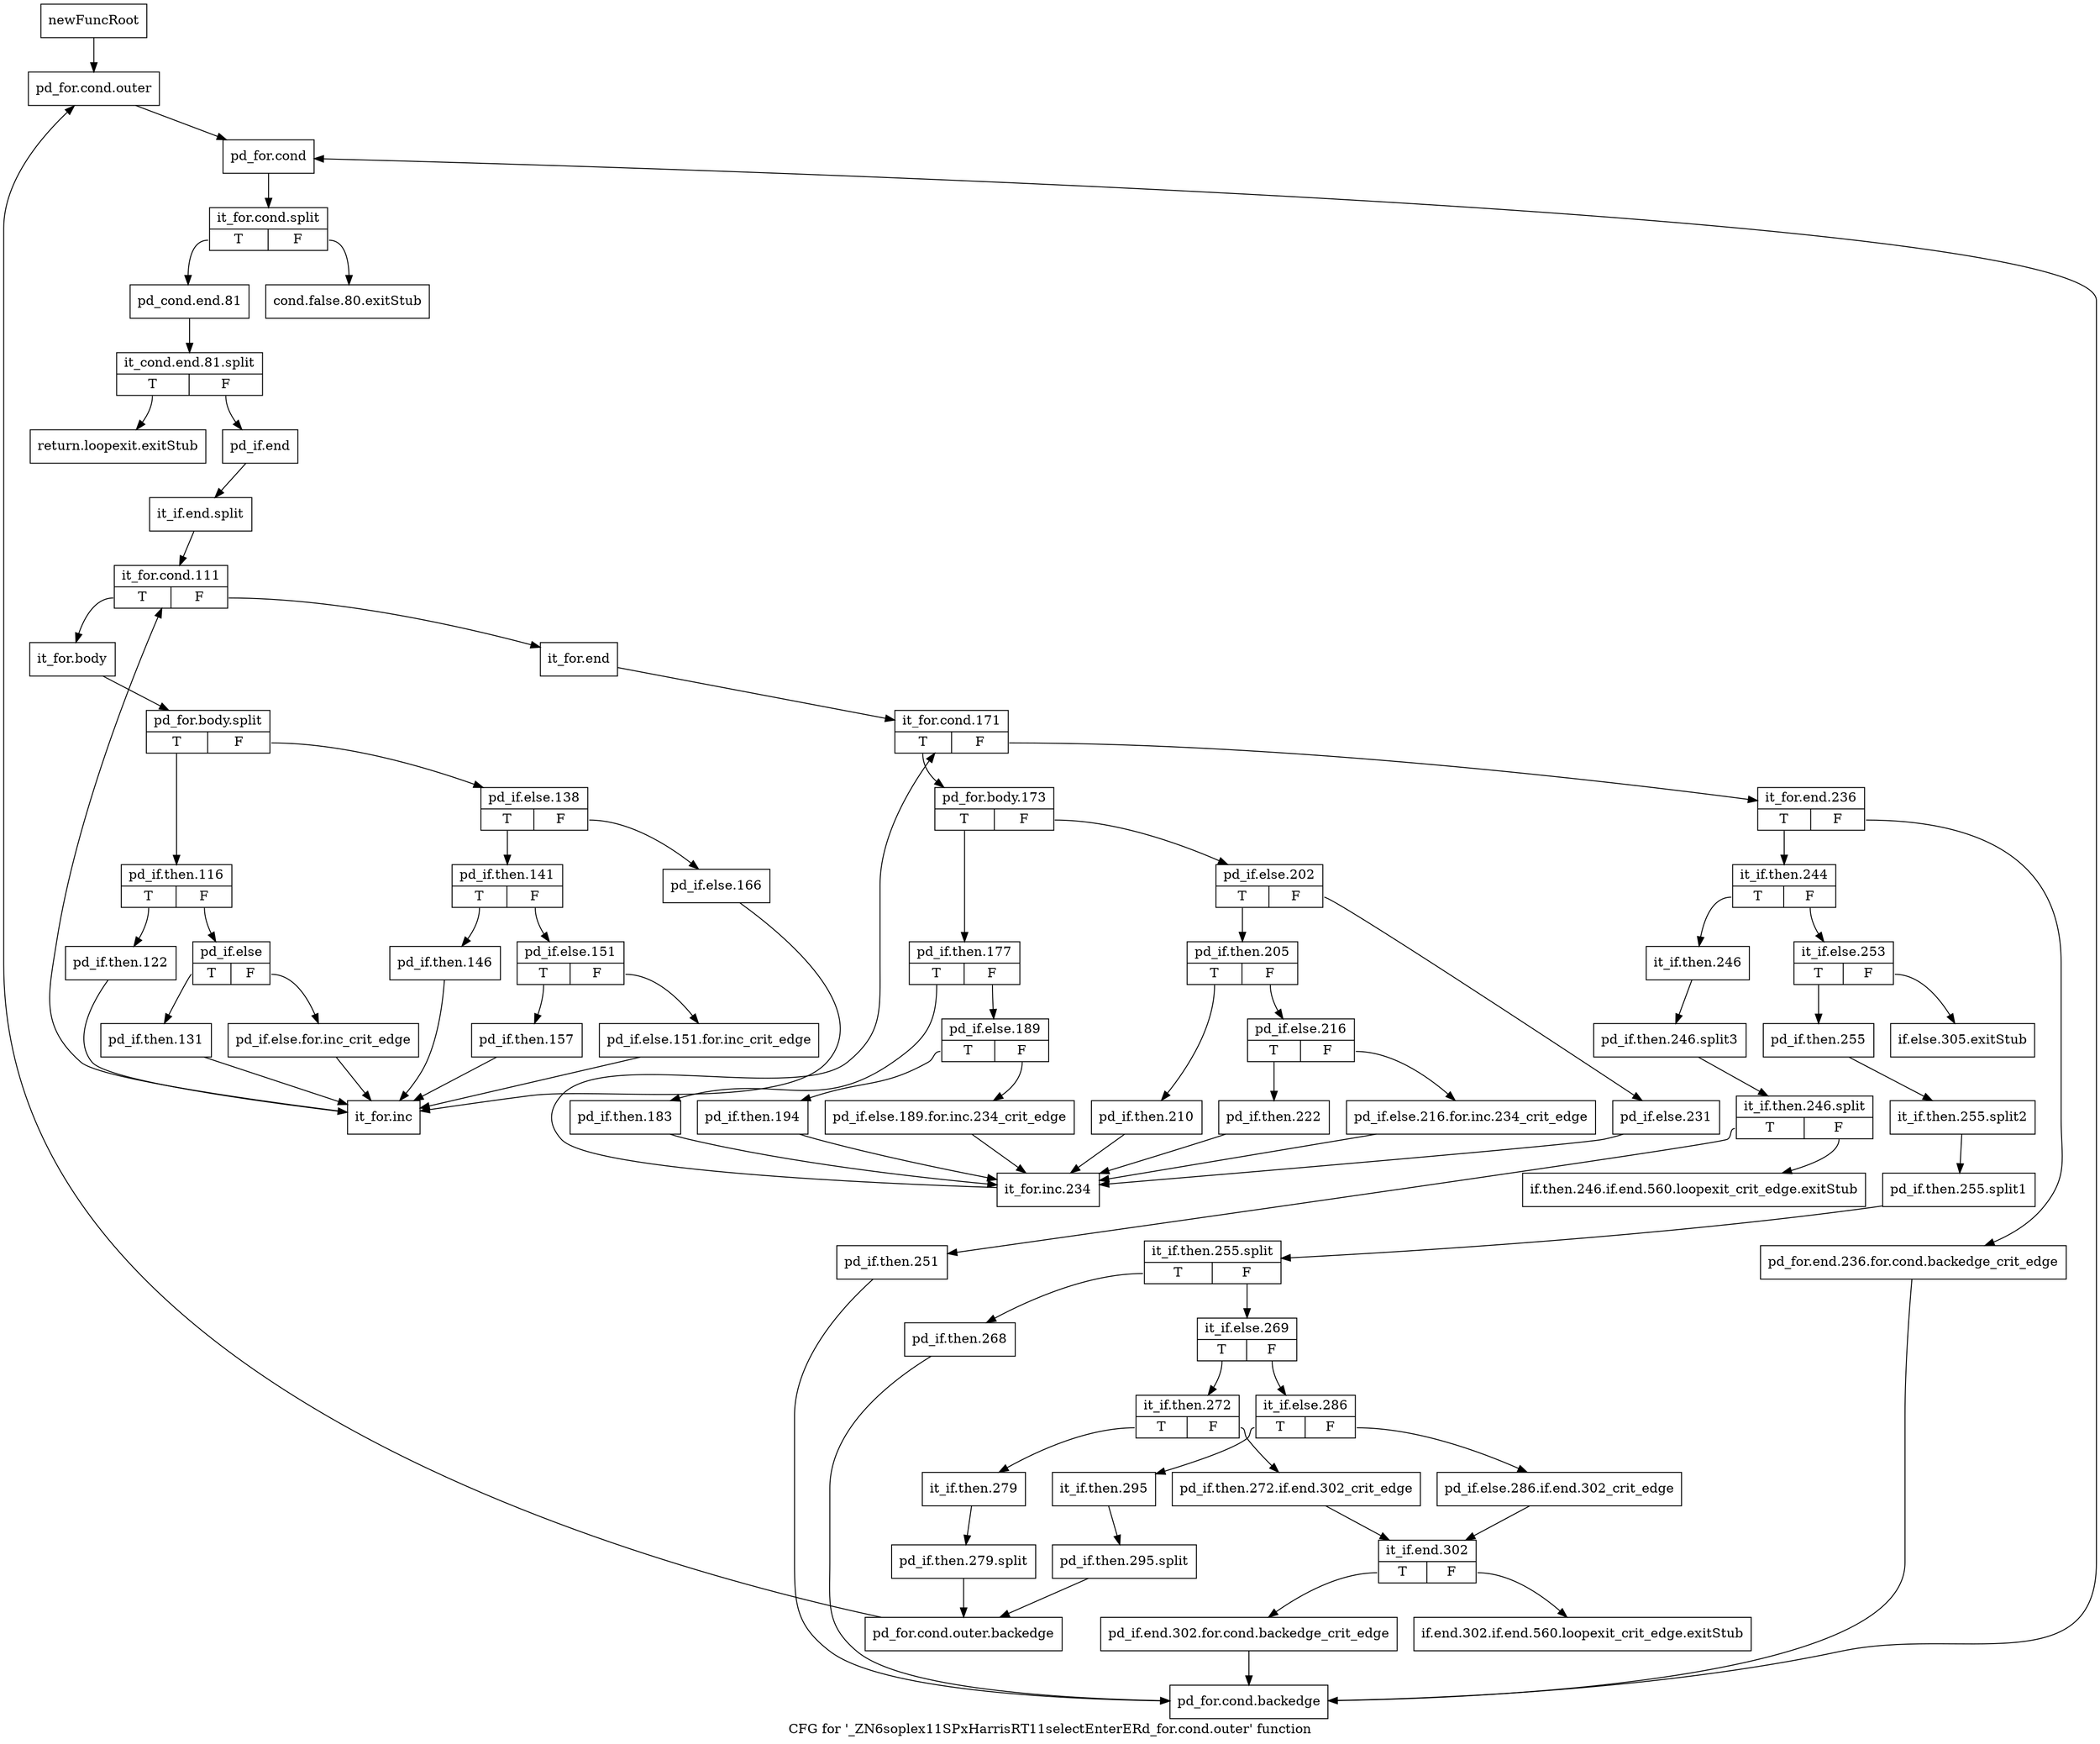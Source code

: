 digraph "CFG for '_ZN6soplex11SPxHarrisRT11selectEnterERd_for.cond.outer' function" {
	label="CFG for '_ZN6soplex11SPxHarrisRT11selectEnterERd_for.cond.outer' function";

	Node0x2e0bda0 [shape=record,label="{newFuncRoot}"];
	Node0x2e0bda0 -> Node0x2e0bf80;
	Node0x2e0bdf0 [shape=record,label="{cond.false.80.exitStub}"];
	Node0x2e0be40 [shape=record,label="{return.loopexit.exitStub}"];
	Node0x2e0be90 [shape=record,label="{if.else.305.exitStub}"];
	Node0x2e0bee0 [shape=record,label="{if.end.302.if.end.560.loopexit_crit_edge.exitStub}"];
	Node0x2e0bf30 [shape=record,label="{if.then.246.if.end.560.loopexit_crit_edge.exitStub}"];
	Node0x2e0bf80 [shape=record,label="{pd_for.cond.outer}"];
	Node0x2e0bf80 -> Node0x2e0bfd0;
	Node0x2e0bfd0 [shape=record,label="{pd_for.cond}"];
	Node0x2e0bfd0 -> Node0x34decb0;
	Node0x34decb0 [shape=record,label="{it_for.cond.split|{<s0>T|<s1>F}}"];
	Node0x34decb0:s0 -> Node0x2e0c020;
	Node0x34decb0:s1 -> Node0x2e0bdf0;
	Node0x2e0c020 [shape=record,label="{pd_cond.end.81}"];
	Node0x2e0c020 -> Node0x34deb30;
	Node0x34deb30 [shape=record,label="{it_cond.end.81.split|{<s0>T|<s1>F}}"];
	Node0x34deb30:s0 -> Node0x2e0be40;
	Node0x34deb30:s1 -> Node0x2e0c070;
	Node0x2e0c070 [shape=record,label="{pd_if.end}"];
	Node0x2e0c070 -> Node0x34debb0;
	Node0x34debb0 [shape=record,label="{it_if.end.split}"];
	Node0x34debb0 -> Node0x2e0c0c0;
	Node0x2e0c0c0 [shape=record,label="{it_for.cond.111|{<s0>T|<s1>F}}"];
	Node0x2e0c0c0:s0 -> Node0x2e0cc00;
	Node0x2e0c0c0:s1 -> Node0x2e0c110;
	Node0x2e0c110 [shape=record,label="{it_for.end}"];
	Node0x2e0c110 -> Node0x2e0c160;
	Node0x2e0c160 [shape=record,label="{it_for.cond.171|{<s0>T|<s1>F}}"];
	Node0x2e0c160:s0 -> Node0x2e0c7a0;
	Node0x2e0c160:s1 -> Node0x2e0c1b0;
	Node0x2e0c1b0 [shape=record,label="{it_for.end.236|{<s0>T|<s1>F}}"];
	Node0x2e0c1b0:s0 -> Node0x2e0c250;
	Node0x2e0c1b0:s1 -> Node0x2e0c200;
	Node0x2e0c200 [shape=record,label="{pd_for.end.236.for.cond.backedge_crit_edge}"];
	Node0x2e0c200 -> Node0x2e0c750;
	Node0x2e0c250 [shape=record,label="{it_if.then.244|{<s0>T|<s1>F}}"];
	Node0x2e0c250:s0 -> Node0x2e0c6b0;
	Node0x2e0c250:s1 -> Node0x2e0c2a0;
	Node0x2e0c2a0 [shape=record,label="{it_if.else.253|{<s0>T|<s1>F}}"];
	Node0x2e0c2a0:s0 -> Node0x2e0c2f0;
	Node0x2e0c2a0:s1 -> Node0x2e0be90;
	Node0x2e0c2f0 [shape=record,label="{pd_if.then.255}"];
	Node0x2e0c2f0 -> Node0x34ded60;
	Node0x34ded60 [shape=record,label="{it_if.then.255.split2}"];
	Node0x34ded60 -> Node0x34de700;
	Node0x34de700 [shape=record,label="{pd_if.then.255.split1}"];
	Node0x34de700 -> Node0x34de780;
	Node0x34de780 [shape=record,label="{it_if.then.255.split|{<s0>T|<s1>F}}"];
	Node0x34de780:s0 -> Node0x2e0c660;
	Node0x34de780:s1 -> Node0x2e0c340;
	Node0x2e0c340 [shape=record,label="{it_if.else.269|{<s0>T|<s1>F}}"];
	Node0x2e0c340:s0 -> Node0x2e0c480;
	Node0x2e0c340:s1 -> Node0x2e0c390;
	Node0x2e0c390 [shape=record,label="{it_if.else.286|{<s0>T|<s1>F}}"];
	Node0x2e0c390:s0 -> Node0x2e0c430;
	Node0x2e0c390:s1 -> Node0x2e0c3e0;
	Node0x2e0c3e0 [shape=record,label="{pd_if.else.286.if.end.302_crit_edge}"];
	Node0x2e0c3e0 -> Node0x2e0c520;
	Node0x2e0c430 [shape=record,label="{it_if.then.295}"];
	Node0x2e0c430 -> Node0x34dede0;
	Node0x34dede0 [shape=record,label="{pd_if.then.295.split}"];
	Node0x34dede0 -> Node0x2e0c610;
	Node0x2e0c480 [shape=record,label="{it_if.then.272|{<s0>T|<s1>F}}"];
	Node0x2e0c480:s0 -> Node0x2e0c5c0;
	Node0x2e0c480:s1 -> Node0x2e0c4d0;
	Node0x2e0c4d0 [shape=record,label="{pd_if.then.272.if.end.302_crit_edge}"];
	Node0x2e0c4d0 -> Node0x2e0c520;
	Node0x2e0c520 [shape=record,label="{it_if.end.302|{<s0>T|<s1>F}}"];
	Node0x2e0c520:s0 -> Node0x2e0c570;
	Node0x2e0c520:s1 -> Node0x2e0bee0;
	Node0x2e0c570 [shape=record,label="{pd_if.end.302.for.cond.backedge_crit_edge}"];
	Node0x2e0c570 -> Node0x2e0c750;
	Node0x2e0c5c0 [shape=record,label="{it_if.then.279}"];
	Node0x2e0c5c0 -> Node0x34deee0;
	Node0x34deee0 [shape=record,label="{pd_if.then.279.split}"];
	Node0x34deee0 -> Node0x2e0c610;
	Node0x2e0c610 [shape=record,label="{pd_for.cond.outer.backedge}"];
	Node0x2e0c610 -> Node0x2e0bf80;
	Node0x2e0c660 [shape=record,label="{pd_if.then.268}"];
	Node0x2e0c660 -> Node0x2e0c750;
	Node0x2e0c6b0 [shape=record,label="{it_if.then.246}"];
	Node0x2e0c6b0 -> Node0x34def60;
	Node0x34def60 [shape=record,label="{pd_if.then.246.split3}"];
	Node0x34def60 -> Node0x34dee60;
	Node0x34dee60 [shape=record,label="{it_if.then.246.split|{<s0>T|<s1>F}}"];
	Node0x34dee60:s0 -> Node0x2e0c700;
	Node0x34dee60:s1 -> Node0x2e0bf30;
	Node0x2e0c700 [shape=record,label="{pd_if.then.251}"];
	Node0x2e0c700 -> Node0x2e0c750;
	Node0x2e0c750 [shape=record,label="{pd_for.cond.backedge}"];
	Node0x2e0c750 -> Node0x2e0bfd0;
	Node0x2e0c7a0 [shape=record,label="{pd_for.body.173|{<s0>T|<s1>F}}"];
	Node0x2e0c7a0:s0 -> Node0x2e0ca20;
	Node0x2e0c7a0:s1 -> Node0x2e0c7f0;
	Node0x2e0c7f0 [shape=record,label="{pd_if.else.202|{<s0>T|<s1>F}}"];
	Node0x2e0c7f0:s0 -> Node0x2e0c890;
	Node0x2e0c7f0:s1 -> Node0x2e0c840;
	Node0x2e0c840 [shape=record,label="{pd_if.else.231}"];
	Node0x2e0c840 -> Node0x2e0cbb0;
	Node0x2e0c890 [shape=record,label="{pd_if.then.205|{<s0>T|<s1>F}}"];
	Node0x2e0c890:s0 -> Node0x2e0c9d0;
	Node0x2e0c890:s1 -> Node0x2e0c8e0;
	Node0x2e0c8e0 [shape=record,label="{pd_if.else.216|{<s0>T|<s1>F}}"];
	Node0x2e0c8e0:s0 -> Node0x2e0c980;
	Node0x2e0c8e0:s1 -> Node0x2e0c930;
	Node0x2e0c930 [shape=record,label="{pd_if.else.216.for.inc.234_crit_edge}"];
	Node0x2e0c930 -> Node0x2e0cbb0;
	Node0x2e0c980 [shape=record,label="{pd_if.then.222}"];
	Node0x2e0c980 -> Node0x2e0cbb0;
	Node0x2e0c9d0 [shape=record,label="{pd_if.then.210}"];
	Node0x2e0c9d0 -> Node0x2e0cbb0;
	Node0x2e0ca20 [shape=record,label="{pd_if.then.177|{<s0>T|<s1>F}}"];
	Node0x2e0ca20:s0 -> Node0x2e0cb60;
	Node0x2e0ca20:s1 -> Node0x2e0ca70;
	Node0x2e0ca70 [shape=record,label="{pd_if.else.189|{<s0>T|<s1>F}}"];
	Node0x2e0ca70:s0 -> Node0x2e0cb10;
	Node0x2e0ca70:s1 -> Node0x2e0cac0;
	Node0x2e0cac0 [shape=record,label="{pd_if.else.189.for.inc.234_crit_edge}"];
	Node0x2e0cac0 -> Node0x2e0cbb0;
	Node0x2e0cb10 [shape=record,label="{pd_if.then.194}"];
	Node0x2e0cb10 -> Node0x2e0cbb0;
	Node0x2e0cb60 [shape=record,label="{pd_if.then.183}"];
	Node0x2e0cb60 -> Node0x2e0cbb0;
	Node0x2e0cbb0 [shape=record,label="{it_for.inc.234}"];
	Node0x2e0cbb0 -> Node0x2e0c160;
	Node0x2e0cc00 [shape=record,label="{it_for.body}"];
	Node0x2e0cc00 -> Node0x34dec30;
	Node0x34dec30 [shape=record,label="{pd_for.body.split|{<s0>T|<s1>F}}"];
	Node0x34dec30:s0 -> Node0x2e0ce80;
	Node0x34dec30:s1 -> Node0x2e0cc50;
	Node0x2e0cc50 [shape=record,label="{pd_if.else.138|{<s0>T|<s1>F}}"];
	Node0x2e0cc50:s0 -> Node0x2e0ccf0;
	Node0x2e0cc50:s1 -> Node0x2e0cca0;
	Node0x2e0cca0 [shape=record,label="{pd_if.else.166}"];
	Node0x2e0cca0 -> Node0x2e0d010;
	Node0x2e0ccf0 [shape=record,label="{pd_if.then.141|{<s0>T|<s1>F}}"];
	Node0x2e0ccf0:s0 -> Node0x2e0ce30;
	Node0x2e0ccf0:s1 -> Node0x2e0cd40;
	Node0x2e0cd40 [shape=record,label="{pd_if.else.151|{<s0>T|<s1>F}}"];
	Node0x2e0cd40:s0 -> Node0x2e0cde0;
	Node0x2e0cd40:s1 -> Node0x2e0cd90;
	Node0x2e0cd90 [shape=record,label="{pd_if.else.151.for.inc_crit_edge}"];
	Node0x2e0cd90 -> Node0x2e0d010;
	Node0x2e0cde0 [shape=record,label="{pd_if.then.157}"];
	Node0x2e0cde0 -> Node0x2e0d010;
	Node0x2e0ce30 [shape=record,label="{pd_if.then.146}"];
	Node0x2e0ce30 -> Node0x2e0d010;
	Node0x2e0ce80 [shape=record,label="{pd_if.then.116|{<s0>T|<s1>F}}"];
	Node0x2e0ce80:s0 -> Node0x2e0cfc0;
	Node0x2e0ce80:s1 -> Node0x2e0ced0;
	Node0x2e0ced0 [shape=record,label="{pd_if.else|{<s0>T|<s1>F}}"];
	Node0x2e0ced0:s0 -> Node0x2e0cf70;
	Node0x2e0ced0:s1 -> Node0x2e0cf20;
	Node0x2e0cf20 [shape=record,label="{pd_if.else.for.inc_crit_edge}"];
	Node0x2e0cf20 -> Node0x2e0d010;
	Node0x2e0cf70 [shape=record,label="{pd_if.then.131}"];
	Node0x2e0cf70 -> Node0x2e0d010;
	Node0x2e0cfc0 [shape=record,label="{pd_if.then.122}"];
	Node0x2e0cfc0 -> Node0x2e0d010;
	Node0x2e0d010 [shape=record,label="{it_for.inc}"];
	Node0x2e0d010 -> Node0x2e0c0c0;
}
